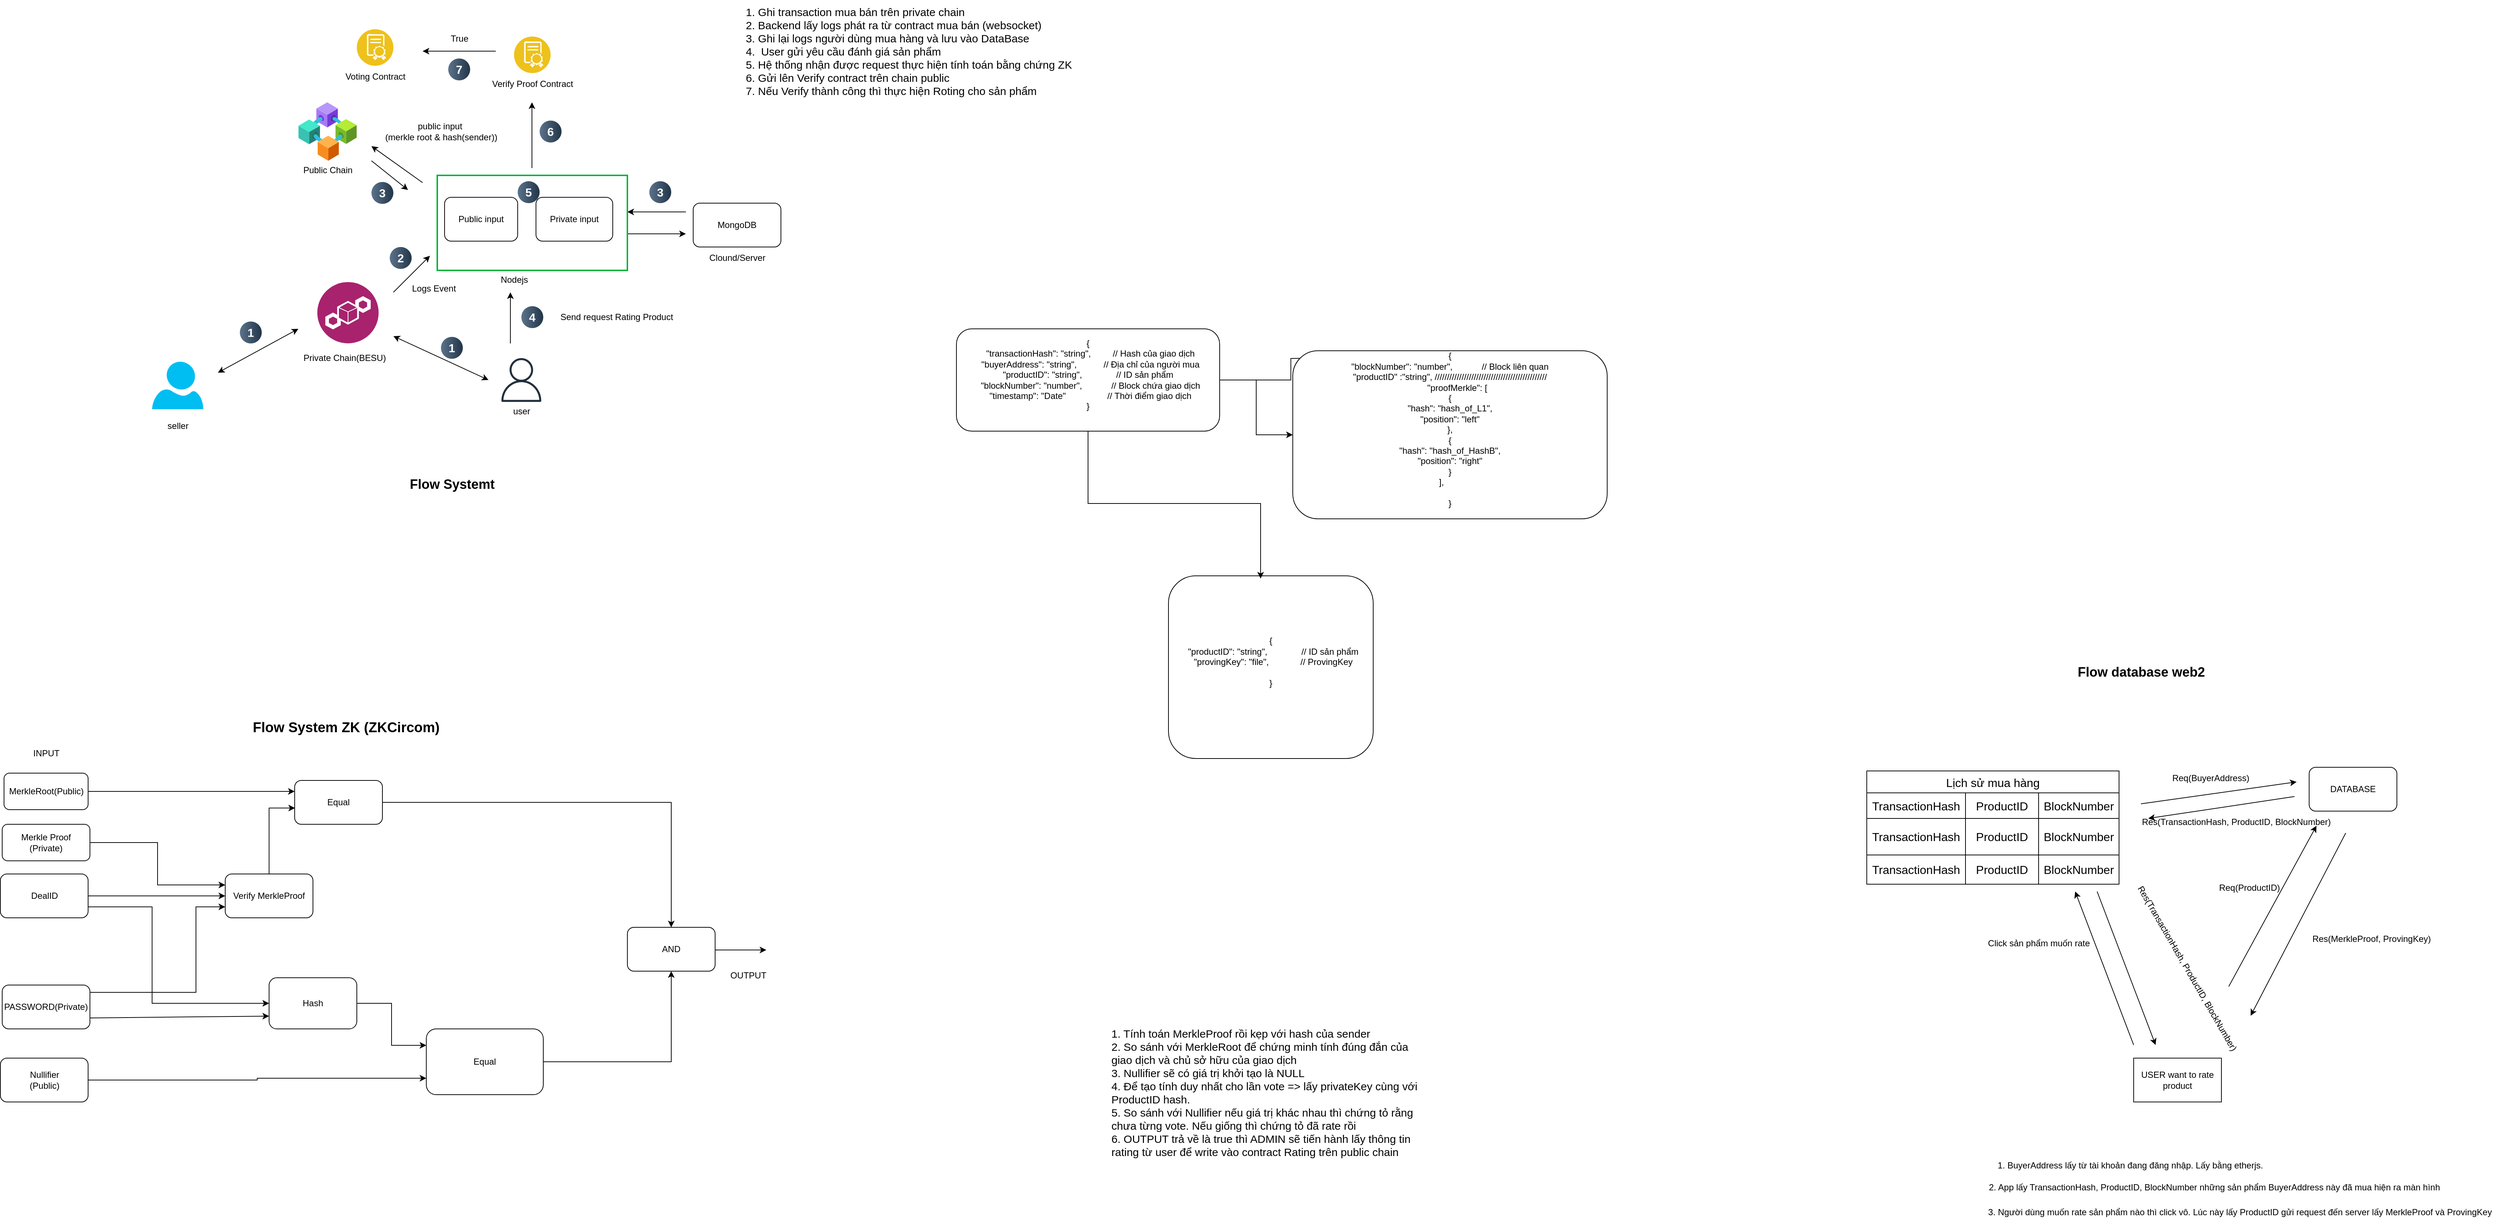 <mxfile version="24.7.17">
  <diagram id="Ht1M8jgEwFfnCIfOTk4-" name="Page-1">
    <mxGraphModel dx="1480" dy="1704" grid="1" gridSize="10" guides="1" tooltips="1" connect="1" arrows="1" fold="1" page="1" pageScale="1" pageWidth="1169" pageHeight="827" math="0" shadow="0">
      <root>
        <mxCell id="0" />
        <mxCell id="1" parent="0" />
        <mxCell id="gUAxlboTfl1ikJfKjO2c-2" value="Private Chain(BESU)" style="text;html=1;align=center;verticalAlign=middle;resizable=0;points=[];autosize=1;strokeColor=none;fillColor=none;" parent="1" vertex="1">
          <mxGeometry x="473.45" y="455" width="140" height="30" as="geometry" />
        </mxCell>
        <mxCell id="gUAxlboTfl1ikJfKjO2c-3" value="" style="image;aspect=fixed;html=1;points=[];align=center;fontSize=12;image=img/lib/azure2/blockchain/Consortium.svg;" parent="1" vertex="1">
          <mxGeometry x="480.0" y="120" width="80" height="80" as="geometry" />
        </mxCell>
        <mxCell id="gUAxlboTfl1ikJfKjO2c-4" value="Public Chain&lt;div&gt;&lt;br&gt;&lt;/div&gt;" style="text;html=1;align=center;verticalAlign=middle;resizable=0;points=[];autosize=1;strokeColor=none;fillColor=none;" parent="1" vertex="1">
          <mxGeometry x="475.0" y="200" width="90" height="40" as="geometry" />
        </mxCell>
        <mxCell id="gUAxlboTfl1ikJfKjO2c-5" value="" style="sketch=0;outlineConnect=0;fontColor=#232F3E;gradientColor=none;fillColor=#232F3D;strokeColor=none;dashed=0;verticalLabelPosition=bottom;verticalAlign=top;align=center;html=1;fontSize=12;fontStyle=0;aspect=fixed;pointerEvents=1;shape=mxgraph.aws4.user;" parent="1" vertex="1">
          <mxGeometry x="755" y="470" width="60" height="60" as="geometry" />
        </mxCell>
        <mxCell id="gUAxlboTfl1ikJfKjO2c-6" value="user&lt;div&gt;&lt;br&gt;&lt;/div&gt;" style="text;html=1;align=center;verticalAlign=middle;resizable=0;points=[];autosize=1;strokeColor=none;fillColor=none;" parent="1" vertex="1">
          <mxGeometry x="760" y="530" width="50" height="40" as="geometry" />
        </mxCell>
        <mxCell id="gUAxlboTfl1ikJfKjO2c-8" value="" style="verticalLabelPosition=bottom;html=1;verticalAlign=top;align=center;strokeColor=none;fillColor=#00BEF2;shape=mxgraph.azure.user;" parent="1" vertex="1">
          <mxGeometry x="280" y="475" width="70" height="65" as="geometry" />
        </mxCell>
        <mxCell id="gUAxlboTfl1ikJfKjO2c-9" value="seller&lt;div&gt;&lt;br&gt;&lt;/div&gt;" style="text;html=1;align=center;verticalAlign=middle;resizable=0;points=[];autosize=1;strokeColor=none;fillColor=none;" parent="1" vertex="1">
          <mxGeometry x="290" y="550" width="50" height="40" as="geometry" />
        </mxCell>
        <mxCell id="gUAxlboTfl1ikJfKjO2c-10" value="" style="endArrow=classic;startArrow=classic;html=1;rounded=0;" parent="1" edge="1">
          <mxGeometry width="50" height="50" relative="1" as="geometry">
            <mxPoint x="610" y="440" as="sourcePoint" />
            <mxPoint x="740" y="500" as="targetPoint" />
          </mxGeometry>
        </mxCell>
        <mxCell id="gUAxlboTfl1ikJfKjO2c-11" value="" style="endArrow=classic;startArrow=classic;html=1;rounded=0;" parent="1" edge="1">
          <mxGeometry width="50" height="50" relative="1" as="geometry">
            <mxPoint x="370" y="490" as="sourcePoint" />
            <mxPoint x="480" y="430" as="targetPoint" />
            <Array as="points" />
          </mxGeometry>
        </mxCell>
        <mxCell id="gUAxlboTfl1ikJfKjO2c-16" value="Voting Contract" style="text;html=1;align=center;verticalAlign=middle;resizable=0;points=[];autosize=1;strokeColor=none;fillColor=none;" parent="1" vertex="1">
          <mxGeometry x="530" y="70" width="110" height="30" as="geometry" />
        </mxCell>
        <mxCell id="gUAxlboTfl1ikJfKjO2c-17" value="" style="image;aspect=fixed;perimeter=ellipsePerimeter;html=1;align=center;shadow=0;dashed=0;fontColor=#4277BB;labelBackgroundColor=default;fontSize=12;spacingTop=3;image=img/lib/ibm/blockchain/smart_contract.svg;" parent="1" vertex="1">
          <mxGeometry x="560" y="20" width="50" height="50" as="geometry" />
        </mxCell>
        <mxCell id="gUAxlboTfl1ikJfKjO2c-18" value="Nodejs" style="text;html=1;align=center;verticalAlign=middle;resizable=0;points=[];autosize=1;strokeColor=none;fillColor=none;" parent="1" vertex="1">
          <mxGeometry x="745" y="348" width="60" height="30" as="geometry" />
        </mxCell>
        <mxCell id="gUAxlboTfl1ikJfKjO2c-19" value="" style="endArrow=classic;html=1;rounded=0;" parent="1" edge="1">
          <mxGeometry width="50" height="50" relative="1" as="geometry">
            <mxPoint x="770" y="450" as="sourcePoint" />
            <mxPoint x="770" y="380" as="targetPoint" />
          </mxGeometry>
        </mxCell>
        <mxCell id="gUAxlboTfl1ikJfKjO2c-20" value="" style="endArrow=classic;html=1;rounded=0;" parent="1" edge="1">
          <mxGeometry width="50" height="50" relative="1" as="geometry">
            <mxPoint x="799.5" y="210" as="sourcePoint" />
            <mxPoint x="799.5" y="120" as="targetPoint" />
          </mxGeometry>
        </mxCell>
        <mxCell id="gUAxlboTfl1ikJfKjO2c-21" value="" style="image;aspect=fixed;perimeter=ellipsePerimeter;html=1;align=center;shadow=0;dashed=0;fontColor=#4277BB;labelBackgroundColor=default;fontSize=12;spacingTop=3;image=img/lib/ibm/blockchain/smart_contract.svg;" parent="1" vertex="1">
          <mxGeometry x="775" y="30" width="50" height="50" as="geometry" />
        </mxCell>
        <mxCell id="gUAxlboTfl1ikJfKjO2c-22" value="Verify Proof Contract" style="text;html=1;align=center;verticalAlign=middle;resizable=0;points=[];autosize=1;strokeColor=none;fillColor=none;" parent="1" vertex="1">
          <mxGeometry x="735" y="80" width="130" height="30" as="geometry" />
        </mxCell>
        <mxCell id="gUAxlboTfl1ikJfKjO2c-23" value="" style="endArrow=classic;html=1;rounded=0;" parent="1" edge="1">
          <mxGeometry width="50" height="50" relative="1" as="geometry">
            <mxPoint x="750" y="50" as="sourcePoint" />
            <mxPoint x="650" y="50" as="targetPoint" />
          </mxGeometry>
        </mxCell>
        <mxCell id="gUAxlboTfl1ikJfKjO2c-24" value="True" style="text;html=1;align=center;verticalAlign=middle;resizable=0;points=[];autosize=1;strokeColor=none;fillColor=none;" parent="1" vertex="1">
          <mxGeometry x="675" y="18" width="50" height="30" as="geometry" />
        </mxCell>
        <mxCell id="gUAxlboTfl1ikJfKjO2c-26" value="" style="endArrow=classic;html=1;rounded=0;" parent="1" edge="1">
          <mxGeometry width="50" height="50" relative="1" as="geometry">
            <mxPoint x="650" y="230" as="sourcePoint" />
            <mxPoint x="580" y="180" as="targetPoint" />
          </mxGeometry>
        </mxCell>
        <mxCell id="gUAxlboTfl1ikJfKjO2c-27" value="public input&amp;nbsp;&lt;br&gt;(merkle root &amp;amp; hash(sender))" style="text;html=1;align=center;verticalAlign=middle;resizable=0;points=[];autosize=1;strokeColor=none;fillColor=none;" parent="1" vertex="1">
          <mxGeometry x="585" y="140" width="180" height="40" as="geometry" />
        </mxCell>
        <mxCell id="gUAxlboTfl1ikJfKjO2c-29" value="&lt;span style=&quot;text-wrap-mode: nowrap;&quot;&gt;MongoDB&lt;/span&gt;" style="rounded=1;whiteSpace=wrap;html=1;" parent="1" vertex="1">
          <mxGeometry x="1020" y="258" width="120" height="60" as="geometry" />
        </mxCell>
        <mxCell id="gUAxlboTfl1ikJfKjO2c-30" value="Clound/Server" style="text;html=1;align=center;verticalAlign=middle;resizable=0;points=[];autosize=1;strokeColor=none;fillColor=none;" parent="1" vertex="1">
          <mxGeometry x="1030" y="318" width="100" height="30" as="geometry" />
        </mxCell>
        <mxCell id="gUAxlboTfl1ikJfKjO2c-31" value="" style="endArrow=classic;html=1;rounded=0;" parent="1" edge="1">
          <mxGeometry width="50" height="50" relative="1" as="geometry">
            <mxPoint x="610" y="380" as="sourcePoint" />
            <mxPoint x="660" y="330" as="targetPoint" />
          </mxGeometry>
        </mxCell>
        <mxCell id="gUAxlboTfl1ikJfKjO2c-32" value="Logs Event" style="text;html=1;align=center;verticalAlign=middle;resizable=0;points=[];autosize=1;strokeColor=none;fillColor=none;" parent="1" vertex="1">
          <mxGeometry x="625" y="360" width="80" height="30" as="geometry" />
        </mxCell>
        <mxCell id="gUAxlboTfl1ikJfKjO2c-33" value="" style="endArrow=classic;html=1;rounded=0;" parent="1" edge="1">
          <mxGeometry width="50" height="50" relative="1" as="geometry">
            <mxPoint x="930" y="300" as="sourcePoint" />
            <mxPoint x="1010" y="300" as="targetPoint" />
          </mxGeometry>
        </mxCell>
        <mxCell id="gUAxlboTfl1ikJfKjO2c-34" value="" style="endArrow=classic;html=1;rounded=0;" parent="1" edge="1">
          <mxGeometry width="50" height="50" relative="1" as="geometry">
            <mxPoint x="1010" y="270" as="sourcePoint" />
            <mxPoint x="930" y="270" as="targetPoint" />
            <Array as="points">
              <mxPoint x="960" y="270" />
            </Array>
          </mxGeometry>
        </mxCell>
        <mxCell id="gUAxlboTfl1ikJfKjO2c-37" value="" style="rounded=0;whiteSpace=wrap;html=1;fillColor=none;strokeColor=#00B336;strokeWidth=2;" parent="1" vertex="1">
          <mxGeometry x="670" y="220" width="260" height="130" as="geometry" />
        </mxCell>
        <mxCell id="gUAxlboTfl1ikJfKjO2c-39" value="Private input" style="rounded=1;whiteSpace=wrap;html=1;" parent="1" vertex="1">
          <mxGeometry x="805" y="250" width="105" height="60" as="geometry" />
        </mxCell>
        <mxCell id="gUAxlboTfl1ikJfKjO2c-40" value="Public input" style="rounded=1;whiteSpace=wrap;html=1;" parent="1" vertex="1">
          <mxGeometry x="680" y="250" width="100" height="60" as="geometry" />
        </mxCell>
        <mxCell id="gUAxlboTfl1ikJfKjO2c-41" value="1" style="ellipse;whiteSpace=wrap;html=1;aspect=fixed;rotation=0;gradientColor=#223548;strokeColor=none;gradientDirection=east;fillColor=#5b738b;rounded=0;pointerEvents=0;fontFamily=Helvetica;fontSize=16;fontColor=#FFFFFF;spacingTop=4;spacingBottom=4;spacingLeft=4;spacingRight=4;points=[];fontStyle=1" parent="1" vertex="1">
          <mxGeometry x="675" y="441" width="30" height="30" as="geometry" />
        </mxCell>
        <mxCell id="gUAxlboTfl1ikJfKjO2c-42" value="1" style="ellipse;whiteSpace=wrap;html=1;aspect=fixed;rotation=0;gradientColor=#223548;strokeColor=none;gradientDirection=east;fillColor=#5b738b;rounded=0;pointerEvents=0;fontFamily=Helvetica;fontSize=16;fontColor=#FFFFFF;spacingTop=4;spacingBottom=4;spacingLeft=4;spacingRight=4;points=[];fontStyle=1" parent="1" vertex="1">
          <mxGeometry x="400" y="420" width="30" height="30" as="geometry" />
        </mxCell>
        <mxCell id="gUAxlboTfl1ikJfKjO2c-43" value="2" style="ellipse;whiteSpace=wrap;html=1;aspect=fixed;rotation=0;gradientColor=#223548;strokeColor=none;gradientDirection=east;fillColor=#5b738b;rounded=0;pointerEvents=0;fontFamily=Helvetica;fontSize=16;fontColor=#FFFFFF;spacingTop=4;spacingBottom=4;spacingLeft=4;spacingRight=4;points=[];fontStyle=1" parent="1" vertex="1">
          <mxGeometry x="605" y="318" width="30" height="30" as="geometry" />
        </mxCell>
        <mxCell id="gUAxlboTfl1ikJfKjO2c-44" value="3" style="ellipse;whiteSpace=wrap;html=1;aspect=fixed;rotation=0;gradientColor=#223548;strokeColor=none;gradientDirection=east;fillColor=#5b738b;rounded=0;pointerEvents=0;fontFamily=Helvetica;fontSize=16;fontColor=#FFFFFF;spacingTop=4;spacingBottom=4;spacingLeft=4;spacingRight=4;points=[];fontStyle=1" parent="1" vertex="1">
          <mxGeometry x="580" y="229" width="30" height="30" as="geometry" />
        </mxCell>
        <mxCell id="gUAxlboTfl1ikJfKjO2c-46" value="4" style="ellipse;whiteSpace=wrap;html=1;aspect=fixed;rotation=0;gradientColor=#223548;strokeColor=none;gradientDirection=east;fillColor=#5b738b;rounded=0;pointerEvents=0;fontFamily=Helvetica;fontSize=16;fontColor=#FFFFFF;spacingTop=4;spacingBottom=4;spacingLeft=4;spacingRight=4;points=[];fontStyle=1" parent="1" vertex="1">
          <mxGeometry x="785" y="399" width="30" height="30" as="geometry" />
        </mxCell>
        <mxCell id="gUAxlboTfl1ikJfKjO2c-47" value="5" style="ellipse;whiteSpace=wrap;html=1;aspect=fixed;rotation=0;gradientColor=#223548;strokeColor=none;gradientDirection=east;fillColor=#5b738b;rounded=0;pointerEvents=0;fontFamily=Helvetica;fontSize=16;fontColor=#FFFFFF;spacingTop=4;spacingBottom=4;spacingLeft=4;spacingRight=4;points=[];fontStyle=1" parent="1" vertex="1">
          <mxGeometry x="780" y="228" width="30" height="30" as="geometry" />
        </mxCell>
        <mxCell id="gUAxlboTfl1ikJfKjO2c-48" value="6" style="ellipse;whiteSpace=wrap;html=1;aspect=fixed;rotation=0;gradientColor=#223548;strokeColor=none;gradientDirection=east;fillColor=#5b738b;rounded=0;pointerEvents=0;fontFamily=Helvetica;fontSize=16;fontColor=#FFFFFF;spacingTop=4;spacingBottom=4;spacingLeft=4;spacingRight=4;points=[];fontStyle=1" parent="1" vertex="1">
          <mxGeometry x="810" y="145" width="30" height="30" as="geometry" />
        </mxCell>
        <mxCell id="gUAxlboTfl1ikJfKjO2c-51" value="7" style="ellipse;whiteSpace=wrap;html=1;aspect=fixed;rotation=0;gradientColor=#223548;strokeColor=none;gradientDirection=east;fillColor=#5b738b;rounded=0;pointerEvents=0;fontFamily=Helvetica;fontSize=16;fontColor=#FFFFFF;spacingTop=4;spacingBottom=4;spacingLeft=4;spacingRight=4;points=[];fontStyle=1" parent="1" vertex="1">
          <mxGeometry x="685" y="60" width="30" height="30" as="geometry" />
        </mxCell>
        <mxCell id="gUAxlboTfl1ikJfKjO2c-52" value="Send request Rating Product" style="text;html=1;align=center;verticalAlign=middle;resizable=0;points=[];autosize=1;strokeColor=none;fillColor=none;" parent="1" vertex="1">
          <mxGeometry x="825" y="399" width="180" height="30" as="geometry" />
        </mxCell>
        <mxCell id="gUAxlboTfl1ikJfKjO2c-53" value="&lt;font style=&quot;font-size: 15px;&quot;&gt;1. Ghi transaction mua bán trên private chain&lt;/font&gt;&lt;div&gt;&lt;font style=&quot;font-size: 15px;&quot;&gt;2. Backend lấy logs phát ra từ contract mua bán (websocket)&lt;/font&gt;&lt;/div&gt;&lt;div&gt;&lt;font style=&quot;font-size: 15px;&quot;&gt;3. Ghi lại logs người dùng mua hàng và lưu vào DataBase&lt;/font&gt;&lt;/div&gt;&lt;div&gt;&lt;span style=&quot;font-size: 15px; background-color: initial;&quot;&gt;4.&amp;nbsp; User gửi yêu cầu đánh giá sản phẩm&lt;/span&gt;&lt;/div&gt;&lt;div&gt;&lt;span style=&quot;font-size: 15px; background-color: initial;&quot;&gt;5. Hệ thống nhận được request thực hiện tính toán bằng chứng ZK&lt;/span&gt;&lt;br&gt;&lt;/div&gt;&lt;div&gt;&lt;font style=&quot;font-size: 15px;&quot;&gt;6. Gửi lên Verify contract trên chain public&lt;/font&gt;&lt;/div&gt;&lt;div&gt;&lt;font style=&quot;font-size: 15px;&quot;&gt;7. Nếu Verify thành công thì thực hiện Roting cho sản phẩm&lt;/font&gt;&lt;/div&gt;" style="text;html=1;align=left;verticalAlign=middle;resizable=0;points=[];autosize=1;strokeColor=none;fillColor=none;" parent="1" vertex="1">
          <mxGeometry x="1090" y="-20" width="470" height="140" as="geometry" />
        </mxCell>
        <mxCell id="xvKO3ZO_awiTZu3RV5vc-3" value="" style="image;aspect=fixed;perimeter=ellipsePerimeter;html=1;align=center;shadow=0;dashed=0;fontColor=#4277BB;labelBackgroundColor=default;fontSize=12;spacingTop=3;image=img/lib/ibm/blockchain/blockchain.svg;" parent="1" vertex="1">
          <mxGeometry x="505.95" y="366" width="84" height="84" as="geometry" />
        </mxCell>
        <mxCell id="hEmQehjzcuKqoeFt75kn-4" value="&lt;font style=&quot;font-size: 19px;&quot;&gt;&lt;b&gt;Flow System ZK (ZKCircom)&lt;/b&gt;&lt;/font&gt;" style="text;html=1;align=center;verticalAlign=middle;resizable=0;points=[];autosize=1;strokeColor=none;fillColor=none;" parent="1" vertex="1">
          <mxGeometry x="405" y="956" width="280" height="40" as="geometry" />
        </mxCell>
        <mxCell id="hEmQehjzcuKqoeFt75kn-27" style="edgeStyle=orthogonalEdgeStyle;rounded=0;orthogonalLoop=1;jettySize=auto;html=1;exitX=1;exitY=0.5;exitDx=0;exitDy=0;entryX=0;entryY=0.25;entryDx=0;entryDy=0;" parent="1" source="hEmQehjzcuKqoeFt75kn-17" target="hEmQehjzcuKqoeFt75kn-26" edge="1">
          <mxGeometry relative="1" as="geometry" />
        </mxCell>
        <mxCell id="hEmQehjzcuKqoeFt75kn-17" value="MerkleRoot(Public)" style="rounded=1;whiteSpace=wrap;html=1;" parent="1" vertex="1">
          <mxGeometry x="77.5" y="1038" width="115" height="50" as="geometry" />
        </mxCell>
        <mxCell id="hEmQehjzcuKqoeFt75kn-18" value="INPUT" style="text;html=1;align=center;verticalAlign=middle;resizable=0;points=[];autosize=1;strokeColor=none;fillColor=none;" parent="1" vertex="1">
          <mxGeometry x="105" y="996" width="60" height="30" as="geometry" />
        </mxCell>
        <mxCell id="hEmQehjzcuKqoeFt75kn-46" style="edgeStyle=orthogonalEdgeStyle;rounded=0;orthogonalLoop=1;jettySize=auto;html=1;exitX=1;exitY=0.5;exitDx=0;exitDy=0;entryX=0;entryY=0.25;entryDx=0;entryDy=0;" parent="1" source="hEmQehjzcuKqoeFt75kn-19" target="hEmQehjzcuKqoeFt75kn-22" edge="1">
          <mxGeometry relative="1" as="geometry">
            <mxPoint x="380" y="1160" as="targetPoint" />
          </mxGeometry>
        </mxCell>
        <mxCell id="hEmQehjzcuKqoeFt75kn-19" value="Merkle Proof&lt;div&gt;(Private)&lt;/div&gt;" style="rounded=1;whiteSpace=wrap;html=1;" parent="1" vertex="1">
          <mxGeometry x="75" y="1108" width="120" height="50" as="geometry" />
        </mxCell>
        <mxCell id="sezrSmu4SnytrrbVDdDT-4" style="edgeStyle=orthogonalEdgeStyle;rounded=0;orthogonalLoop=1;jettySize=auto;html=1;exitX=1;exitY=0.25;exitDx=0;exitDy=0;entryX=0;entryY=0.75;entryDx=0;entryDy=0;" edge="1" parent="1" source="hEmQehjzcuKqoeFt75kn-20" target="hEmQehjzcuKqoeFt75kn-22">
          <mxGeometry relative="1" as="geometry">
            <Array as="points">
              <mxPoint x="340" y="1338" />
              <mxPoint x="340" y="1221" />
            </Array>
          </mxGeometry>
        </mxCell>
        <mxCell id="hEmQehjzcuKqoeFt75kn-20" value="PASSWORD(Private)" style="rounded=1;whiteSpace=wrap;html=1;" parent="1" vertex="1">
          <mxGeometry x="75" y="1328" width="120" height="60" as="geometry" />
        </mxCell>
        <mxCell id="hEmQehjzcuKqoeFt75kn-22" value="Verify MerkleProof" style="rounded=1;whiteSpace=wrap;html=1;" parent="1" vertex="1">
          <mxGeometry x="380" y="1176" width="120" height="60" as="geometry" />
        </mxCell>
        <mxCell id="hEmQehjzcuKqoeFt75kn-33" style="edgeStyle=orthogonalEdgeStyle;rounded=0;orthogonalLoop=1;jettySize=auto;html=1;exitX=1;exitY=0.5;exitDx=0;exitDy=0;" parent="1" source="hEmQehjzcuKqoeFt75kn-26" target="hEmQehjzcuKqoeFt75kn-32" edge="1">
          <mxGeometry relative="1" as="geometry" />
        </mxCell>
        <mxCell id="hEmQehjzcuKqoeFt75kn-26" value="Equal" style="rounded=1;whiteSpace=wrap;html=1;" parent="1" vertex="1">
          <mxGeometry x="475" y="1048" width="120" height="60" as="geometry" />
        </mxCell>
        <mxCell id="hEmQehjzcuKqoeFt75kn-28" style="edgeStyle=orthogonalEdgeStyle;rounded=0;orthogonalLoop=1;jettySize=auto;html=1;exitX=0.5;exitY=0;exitDx=0;exitDy=0;entryX=0.004;entryY=0.63;entryDx=0;entryDy=0;entryPerimeter=0;" parent="1" source="hEmQehjzcuKqoeFt75kn-22" target="hEmQehjzcuKqoeFt75kn-26" edge="1">
          <mxGeometry relative="1" as="geometry" />
        </mxCell>
        <mxCell id="hEmQehjzcuKqoeFt75kn-32" value="AND" style="rounded=1;whiteSpace=wrap;html=1;" parent="1" vertex="1">
          <mxGeometry x="930" y="1249" width="120" height="60" as="geometry" />
        </mxCell>
        <mxCell id="hEmQehjzcuKqoeFt75kn-43" style="edgeStyle=orthogonalEdgeStyle;rounded=0;orthogonalLoop=1;jettySize=auto;html=1;exitX=1;exitY=0.5;exitDx=0;exitDy=0;entryX=0;entryY=0.25;entryDx=0;entryDy=0;" parent="1" source="hEmQehjzcuKqoeFt75kn-38" target="hEmQehjzcuKqoeFt75kn-41" edge="1">
          <mxGeometry relative="1" as="geometry" />
        </mxCell>
        <mxCell id="hEmQehjzcuKqoeFt75kn-38" value="Hash" style="rounded=1;whiteSpace=wrap;html=1;" parent="1" vertex="1">
          <mxGeometry x="440" y="1318" width="120" height="70" as="geometry" />
        </mxCell>
        <mxCell id="hEmQehjzcuKqoeFt75kn-42" style="edgeStyle=orthogonalEdgeStyle;rounded=0;orthogonalLoop=1;jettySize=auto;html=1;exitX=1;exitY=0.5;exitDx=0;exitDy=0;entryX=0;entryY=0.75;entryDx=0;entryDy=0;" parent="1" source="hEmQehjzcuKqoeFt75kn-40" target="hEmQehjzcuKqoeFt75kn-41" edge="1">
          <mxGeometry relative="1" as="geometry" />
        </mxCell>
        <mxCell id="hEmQehjzcuKqoeFt75kn-40" value="Nullifier&lt;div&gt;(Public)&lt;/div&gt;" style="rounded=1;whiteSpace=wrap;html=1;" parent="1" vertex="1">
          <mxGeometry x="72.5" y="1428" width="120" height="60" as="geometry" />
        </mxCell>
        <mxCell id="hEmQehjzcuKqoeFt75kn-47" style="edgeStyle=orthogonalEdgeStyle;rounded=0;orthogonalLoop=1;jettySize=auto;html=1;exitX=1;exitY=0.5;exitDx=0;exitDy=0;" parent="1" source="hEmQehjzcuKqoeFt75kn-41" target="hEmQehjzcuKqoeFt75kn-32" edge="1">
          <mxGeometry relative="1" as="geometry" />
        </mxCell>
        <mxCell id="hEmQehjzcuKqoeFt75kn-41" value="Equal" style="rounded=1;whiteSpace=wrap;html=1;" parent="1" vertex="1">
          <mxGeometry x="655" y="1388" width="160" height="90" as="geometry" />
        </mxCell>
        <mxCell id="hEmQehjzcuKqoeFt75kn-48" value="OUTPUT" style="text;html=1;align=center;verticalAlign=middle;resizable=0;points=[];autosize=1;strokeColor=none;fillColor=none;" parent="1" vertex="1">
          <mxGeometry x="1060" y="1300" width="70" height="30" as="geometry" />
        </mxCell>
        <mxCell id="hEmQehjzcuKqoeFt75kn-49" value="" style="edgeStyle=none;orthogonalLoop=1;jettySize=auto;html=1;rounded=0;" parent="1" edge="1">
          <mxGeometry width="100" relative="1" as="geometry">
            <mxPoint x="1050" y="1280" as="sourcePoint" />
            <mxPoint x="1120" y="1280" as="targetPoint" />
            <Array as="points" />
          </mxGeometry>
        </mxCell>
        <mxCell id="hEmQehjzcuKqoeFt75kn-50" value="&lt;font style=&quot;font-size: 15px;&quot;&gt;1. Tính toán MerkleProof rồi kẹp với hash của sender&lt;/font&gt;&lt;div style=&quot;font-size: 15px;&quot;&gt;&lt;font style=&quot;font-size: 15px;&quot;&gt;2. So sánh với MerkleRoot để chứng minh tính đúng đắn của&amp;nbsp;&lt;br&gt;giao dịch và chủ sở hữu của giao dịch&lt;/font&gt;&lt;/div&gt;&lt;div style=&quot;font-size: 15px;&quot;&gt;&lt;font style=&quot;font-size: 15px;&quot;&gt;3. Nullifier sẽ có giá trị khởi tạo là NULL&lt;/font&gt;&lt;/div&gt;&lt;div style=&quot;font-size: 15px;&quot;&gt;&lt;font style=&quot;font-size: 15px;&quot;&gt;4. Để tạo tính duy nhất cho lần vote =&amp;gt; lấy privateKey cùng với&lt;/font&gt;&lt;/div&gt;&lt;div style=&quot;font-size: 15px;&quot;&gt;&lt;font style=&quot;font-size: 15px;&quot;&gt;ProductID hash.&lt;/font&gt;&lt;/div&gt;&lt;div style=&quot;font-size: 15px;&quot;&gt;&lt;font style=&quot;font-size: 15px;&quot;&gt;5. So sánh với Nullifier nếu giá trị khác nhau thì chứng tỏ rằng&lt;/font&gt;&lt;/div&gt;&lt;div style=&quot;font-size: 15px;&quot;&gt;&lt;font style=&quot;font-size: 15px;&quot;&gt;chưa từng vote. Nếu giống thì chứng tỏ đã rate rồi&lt;/font&gt;&lt;/div&gt;&lt;div style=&quot;font-size: 15px;&quot;&gt;&lt;font style=&quot;font-size: 15px;&quot;&gt;6. OUTPUT trả về là true thì ADMIN sẽ tiến hành lấy thông tin&lt;/font&gt;&lt;/div&gt;&lt;div style=&quot;font-size: 15px;&quot;&gt;&lt;font style=&quot;font-size: 15px;&quot;&gt;rating từ user để write vào contract Rating trên public chain&lt;/font&gt;&lt;/div&gt;" style="text;html=1;align=left;verticalAlign=middle;resizable=0;points=[];autosize=1;strokeColor=none;fillColor=none;" parent="1" vertex="1">
          <mxGeometry x="1590" y="1380" width="440" height="190" as="geometry" />
        </mxCell>
        <mxCell id="EX1iJY8dr9PFhmKhgH_F-6" style="edgeStyle=orthogonalEdgeStyle;rounded=0;orthogonalLoop=1;jettySize=auto;html=1;exitX=1;exitY=0.5;exitDx=0;exitDy=0;entryX=0;entryY=0.5;entryDx=0;entryDy=0;" parent="1" source="EX1iJY8dr9PFhmKhgH_F-2" target="EX1iJY8dr9PFhmKhgH_F-3" edge="1">
          <mxGeometry relative="1" as="geometry" />
        </mxCell>
        <mxCell id="MksUnjyKGBytKfP-0ggX-3" style="edgeStyle=orthogonalEdgeStyle;rounded=0;orthogonalLoop=1;jettySize=auto;html=1;" parent="1" source="EX1iJY8dr9PFhmKhgH_F-2" edge="1">
          <mxGeometry relative="1" as="geometry">
            <mxPoint x="1934.706" y="470" as="targetPoint" />
          </mxGeometry>
        </mxCell>
        <mxCell id="EX1iJY8dr9PFhmKhgH_F-2" value="&lt;div&gt;{&lt;/div&gt;&lt;div&gt;&amp;nbsp; &quot;transactionHash&quot;: &quot;string&quot;,&amp;nbsp; &amp;nbsp; &amp;nbsp; &amp;nbsp; &amp;nbsp;// Hash của giao dịch&lt;/div&gt;&lt;div&gt;&amp;nbsp; &quot;buyerAddress&quot;: &quot;string&quot;,&amp;nbsp; &amp;nbsp; &amp;nbsp; &amp;nbsp; &amp;nbsp; &amp;nbsp;// Địa chỉ của người mua&lt;/div&gt;&lt;div&gt;&quot;productID&quot;: &quot;string&quot;,&amp;nbsp; &amp;nbsp; &amp;nbsp; &amp;nbsp; &amp;nbsp; &amp;nbsp; &amp;nbsp; // ID sản phẩm&lt;/div&gt;&lt;div&gt;&amp;nbsp; &quot;blockNumber&quot;: &quot;number&quot;,&amp;nbsp; &amp;nbsp; &amp;nbsp; &amp;nbsp; &amp;nbsp; &amp;nbsp; // Block chứa giao dịch&lt;/div&gt;&lt;div&gt;&amp;nbsp; &quot;timestamp&quot;: &quot;Date&quot;&amp;nbsp; &amp;nbsp; &amp;nbsp; &amp;nbsp; &amp;nbsp; &amp;nbsp; &amp;nbsp; &amp;nbsp; &amp;nbsp;// Thời điểm giao dịch&lt;/div&gt;&lt;div&gt;}&lt;/div&gt;&lt;div&gt;&lt;br&gt;&lt;/div&gt;" style="rounded=1;whiteSpace=wrap;html=1;" parent="1" vertex="1">
          <mxGeometry x="1380" y="430" width="360" height="140" as="geometry" />
        </mxCell>
        <mxCell id="EX1iJY8dr9PFhmKhgH_F-3" value="&lt;div&gt;{&lt;/div&gt;&lt;div&gt;&lt;span style=&quot;background-color: initial;&quot;&gt;&quot;blockNumber&quot;: &quot;number&quot;,&amp;nbsp; &amp;nbsp; &amp;nbsp; &amp;nbsp; &amp;nbsp; &amp;nbsp; // Block liên quan&lt;/span&gt;&lt;/div&gt;&lt;div&gt;&lt;span style=&quot;background-color: initial;&quot;&gt;&quot;productID&quot; :&quot;string&quot;, //////////////////////////////////////////////&lt;/span&gt;&lt;/div&gt;&lt;div&gt;&amp;nbsp; &amp;nbsp; &amp;nbsp; &quot;proofMerkle&quot;:&amp;nbsp;&lt;span class=&quot;hljs-punctuation&quot;&gt;[&lt;/span&gt;&lt;br&gt;    &lt;span class=&quot;hljs-punctuation&quot;&gt;{&lt;/span&gt;&lt;br&gt;      &lt;span class=&quot;hljs-attr&quot;&gt;&quot;hash&quot;&lt;/span&gt;&lt;span class=&quot;hljs-punctuation&quot;&gt;:&lt;/span&gt; &lt;span class=&quot;hljs-string&quot;&gt;&quot;hash_of_L1&quot;&lt;/span&gt;&lt;span class=&quot;hljs-punctuation&quot;&gt;,&lt;/span&gt;&lt;br&gt;      &lt;span class=&quot;hljs-attr&quot;&gt;&quot;position&quot;&lt;/span&gt;&lt;span class=&quot;hljs-punctuation&quot;&gt;:&lt;/span&gt; &lt;span class=&quot;hljs-string&quot;&gt;&quot;left&quot;&lt;/span&gt;&lt;br&gt;    &lt;span class=&quot;hljs-punctuation&quot;&gt;}&lt;/span&gt;&lt;span class=&quot;hljs-punctuation&quot;&gt;,&lt;/span&gt;&lt;br&gt;    &lt;span class=&quot;hljs-punctuation&quot;&gt;{&lt;/span&gt;&lt;br&gt;      &lt;span class=&quot;hljs-attr&quot;&gt;&quot;hash&quot;&lt;/span&gt;&lt;span class=&quot;hljs-punctuation&quot;&gt;:&lt;/span&gt; &lt;span class=&quot;hljs-string&quot;&gt;&quot;hash_of_HashB&quot;&lt;/span&gt;&lt;span class=&quot;hljs-punctuation&quot;&gt;,&lt;/span&gt;&lt;br&gt;      &lt;span class=&quot;hljs-attr&quot;&gt;&quot;position&quot;&lt;/span&gt;&lt;span class=&quot;hljs-punctuation&quot;&gt;:&lt;/span&gt; &lt;span class=&quot;hljs-string&quot;&gt;&quot;right&quot;&lt;/span&gt;&lt;br&gt;    &lt;span class=&quot;hljs-punctuation&quot;&gt;}&lt;/span&gt;&lt;br&gt;  &lt;span class=&quot;hljs-punctuation&quot;&gt;]&lt;/span&gt;&lt;span class=&quot;hljs-punctuation&quot;&gt;,&lt;/span&gt;&amp;nbsp; &amp;nbsp; &amp;nbsp; &amp;nbsp;&lt;/div&gt;&lt;div&gt;&amp;nbsp;&amp;nbsp;&lt;/div&gt;&lt;div&gt;}&lt;/div&gt;&lt;div&gt;&lt;br&gt;&lt;/div&gt;" style="rounded=1;whiteSpace=wrap;html=1;" parent="1" vertex="1">
          <mxGeometry x="1840" y="460" width="430" height="230" as="geometry" />
        </mxCell>
        <mxCell id="EX1iJY8dr9PFhmKhgH_F-4" value="&lt;div&gt;{&lt;/div&gt;&lt;div&gt;&amp;nbsp; &quot;productID&quot;: &quot;string&quot;,&amp;nbsp; &amp;nbsp; &amp;nbsp; &amp;nbsp; &amp;nbsp; &amp;nbsp; &amp;nbsp; // ID sản phẩm&lt;/div&gt;&lt;div&gt;&amp;nbsp; &quot;provingKey&quot;: &quot;file&quot;,&amp;nbsp; &amp;nbsp; &amp;nbsp; &amp;nbsp; &amp;nbsp; &amp;nbsp; &amp;nbsp;// ProvingKey&lt;/div&gt;&lt;div&gt;&amp;nbsp;&amp;nbsp;&lt;/div&gt;&lt;div&gt;}&lt;/div&gt;&lt;div&gt;&lt;br&gt;&lt;/div&gt;" style="rounded=1;whiteSpace=wrap;html=1;" parent="1" vertex="1">
          <mxGeometry x="1670" y="768" width="280" height="250" as="geometry" />
        </mxCell>
        <mxCell id="EX1iJY8dr9PFhmKhgH_F-7" style="edgeStyle=orthogonalEdgeStyle;rounded=0;orthogonalLoop=1;jettySize=auto;html=1;exitX=0.5;exitY=1;exitDx=0;exitDy=0;entryX=0.45;entryY=0.015;entryDx=0;entryDy=0;entryPerimeter=0;" parent="1" source="EX1iJY8dr9PFhmKhgH_F-2" target="EX1iJY8dr9PFhmKhgH_F-4" edge="1">
          <mxGeometry relative="1" as="geometry" />
        </mxCell>
        <mxCell id="JHPS7UX2ElNZRzLZO8lx-7" value="Lịch sử mua hàng" style="shape=table;startSize=30;container=1;collapsible=0;childLayout=tableLayout;strokeColor=default;fontSize=16;" parent="1" vertex="1">
          <mxGeometry x="2625" y="1035" width="345" height="155" as="geometry" />
        </mxCell>
        <mxCell id="JHPS7UX2ElNZRzLZO8lx-8" value="" style="shape=tableRow;horizontal=0;startSize=0;swimlaneHead=0;swimlaneBody=0;strokeColor=inherit;top=0;left=0;bottom=0;right=0;collapsible=0;dropTarget=0;fillColor=none;points=[[0,0.5],[1,0.5]];portConstraint=eastwest;fontSize=16;" parent="JHPS7UX2ElNZRzLZO8lx-7" vertex="1">
          <mxGeometry y="30" width="345" height="35" as="geometry" />
        </mxCell>
        <mxCell id="JHPS7UX2ElNZRzLZO8lx-9" value="TransactionHash" style="shape=partialRectangle;html=1;whiteSpace=wrap;connectable=0;strokeColor=inherit;overflow=hidden;fillColor=none;top=0;left=0;bottom=0;right=0;pointerEvents=1;fontSize=16;" parent="JHPS7UX2ElNZRzLZO8lx-8" vertex="1">
          <mxGeometry width="135" height="35" as="geometry">
            <mxRectangle width="135" height="35" as="alternateBounds" />
          </mxGeometry>
        </mxCell>
        <mxCell id="JHPS7UX2ElNZRzLZO8lx-10" value="ProductID" style="shape=partialRectangle;html=1;whiteSpace=wrap;connectable=0;strokeColor=inherit;overflow=hidden;fillColor=none;top=0;left=0;bottom=0;right=0;pointerEvents=1;fontSize=16;" parent="JHPS7UX2ElNZRzLZO8lx-8" vertex="1">
          <mxGeometry x="135" width="100" height="35" as="geometry">
            <mxRectangle width="100" height="35" as="alternateBounds" />
          </mxGeometry>
        </mxCell>
        <mxCell id="JHPS7UX2ElNZRzLZO8lx-11" value="BlockNumber" style="shape=partialRectangle;html=1;whiteSpace=wrap;connectable=0;strokeColor=inherit;overflow=hidden;fillColor=none;top=0;left=0;bottom=0;right=0;pointerEvents=1;fontSize=16;" parent="JHPS7UX2ElNZRzLZO8lx-8" vertex="1">
          <mxGeometry x="235" width="110" height="35" as="geometry">
            <mxRectangle width="110" height="35" as="alternateBounds" />
          </mxGeometry>
        </mxCell>
        <mxCell id="JHPS7UX2ElNZRzLZO8lx-12" value="" style="shape=tableRow;horizontal=0;startSize=0;swimlaneHead=0;swimlaneBody=0;strokeColor=inherit;top=0;left=0;bottom=0;right=0;collapsible=0;dropTarget=0;fillColor=none;points=[[0,0.5],[1,0.5]];portConstraint=eastwest;fontSize=16;" parent="JHPS7UX2ElNZRzLZO8lx-7" vertex="1">
          <mxGeometry y="65" width="345" height="50" as="geometry" />
        </mxCell>
        <mxCell id="JHPS7UX2ElNZRzLZO8lx-13" value="TransactionHash" style="shape=partialRectangle;html=1;whiteSpace=wrap;connectable=0;strokeColor=inherit;overflow=hidden;fillColor=none;top=0;left=0;bottom=0;right=0;pointerEvents=1;fontSize=16;" parent="JHPS7UX2ElNZRzLZO8lx-12" vertex="1">
          <mxGeometry width="135" height="50" as="geometry">
            <mxRectangle width="135" height="50" as="alternateBounds" />
          </mxGeometry>
        </mxCell>
        <mxCell id="JHPS7UX2ElNZRzLZO8lx-14" value="ProductID" style="shape=partialRectangle;html=1;whiteSpace=wrap;connectable=0;strokeColor=inherit;overflow=hidden;fillColor=none;top=0;left=0;bottom=0;right=0;pointerEvents=1;fontSize=16;" parent="JHPS7UX2ElNZRzLZO8lx-12" vertex="1">
          <mxGeometry x="135" width="100" height="50" as="geometry">
            <mxRectangle width="100" height="50" as="alternateBounds" />
          </mxGeometry>
        </mxCell>
        <mxCell id="JHPS7UX2ElNZRzLZO8lx-15" value="BlockNumber" style="shape=partialRectangle;html=1;whiteSpace=wrap;connectable=0;strokeColor=inherit;overflow=hidden;fillColor=none;top=0;left=0;bottom=0;right=0;pointerEvents=1;fontSize=16;" parent="JHPS7UX2ElNZRzLZO8lx-12" vertex="1">
          <mxGeometry x="235" width="110" height="50" as="geometry">
            <mxRectangle width="110" height="50" as="alternateBounds" />
          </mxGeometry>
        </mxCell>
        <mxCell id="JHPS7UX2ElNZRzLZO8lx-16" value="" style="shape=tableRow;horizontal=0;startSize=0;swimlaneHead=0;swimlaneBody=0;strokeColor=inherit;top=0;left=0;bottom=0;right=0;collapsible=0;dropTarget=0;fillColor=none;points=[[0,0.5],[1,0.5]];portConstraint=eastwest;fontSize=16;" parent="JHPS7UX2ElNZRzLZO8lx-7" vertex="1">
          <mxGeometry y="115" width="345" height="40" as="geometry" />
        </mxCell>
        <mxCell id="JHPS7UX2ElNZRzLZO8lx-17" value="TransactionHash" style="shape=partialRectangle;html=1;whiteSpace=wrap;connectable=0;strokeColor=inherit;overflow=hidden;fillColor=none;top=0;left=0;bottom=0;right=0;pointerEvents=1;fontSize=16;" parent="JHPS7UX2ElNZRzLZO8lx-16" vertex="1">
          <mxGeometry width="135" height="40" as="geometry">
            <mxRectangle width="135" height="40" as="alternateBounds" />
          </mxGeometry>
        </mxCell>
        <mxCell id="JHPS7UX2ElNZRzLZO8lx-18" value="ProductID" style="shape=partialRectangle;html=1;whiteSpace=wrap;connectable=0;strokeColor=inherit;overflow=hidden;fillColor=none;top=0;left=0;bottom=0;right=0;pointerEvents=1;fontSize=16;" parent="JHPS7UX2ElNZRzLZO8lx-16" vertex="1">
          <mxGeometry x="135" width="100" height="40" as="geometry">
            <mxRectangle width="100" height="40" as="alternateBounds" />
          </mxGeometry>
        </mxCell>
        <mxCell id="JHPS7UX2ElNZRzLZO8lx-19" value="BlockNumber" style="shape=partialRectangle;html=1;whiteSpace=wrap;connectable=0;strokeColor=inherit;overflow=hidden;fillColor=none;top=0;left=0;bottom=0;right=0;pointerEvents=1;fontSize=16;" parent="JHPS7UX2ElNZRzLZO8lx-16" vertex="1">
          <mxGeometry x="235" width="110" height="40" as="geometry">
            <mxRectangle width="110" height="40" as="alternateBounds" />
          </mxGeometry>
        </mxCell>
        <mxCell id="JHPS7UX2ElNZRzLZO8lx-20" value="DATABASE" style="rounded=1;whiteSpace=wrap;html=1;" parent="1" vertex="1">
          <mxGeometry x="3230" y="1030" width="120" height="60" as="geometry" />
        </mxCell>
        <mxCell id="JHPS7UX2ElNZRzLZO8lx-21" value="" style="endArrow=classic;html=1;rounded=0;" parent="1" edge="1">
          <mxGeometry width="50" height="50" relative="1" as="geometry">
            <mxPoint x="3000" y="1080" as="sourcePoint" />
            <mxPoint x="3212.823" y="1050" as="targetPoint" />
          </mxGeometry>
        </mxCell>
        <mxCell id="JHPS7UX2ElNZRzLZO8lx-22" value="" style="endArrow=classic;html=1;rounded=0;" parent="1" edge="1">
          <mxGeometry width="50" height="50" relative="1" as="geometry">
            <mxPoint x="3210" y="1070" as="sourcePoint" />
            <mxPoint x="3010" y="1100" as="targetPoint" />
          </mxGeometry>
        </mxCell>
        <mxCell id="JHPS7UX2ElNZRzLZO8lx-23" value="Req(BuyerAddress)" style="text;html=1;align=center;verticalAlign=middle;resizable=0;points=[];autosize=1;strokeColor=none;fillColor=none;" parent="1" vertex="1">
          <mxGeometry x="3030" y="1030" width="130" height="30" as="geometry" />
        </mxCell>
        <mxCell id="JHPS7UX2ElNZRzLZO8lx-24" value="Res(TransactionHash, ProductID, BlockNumber)" style="text;html=1;align=center;verticalAlign=middle;resizable=0;points=[];autosize=1;strokeColor=none;fillColor=none;" parent="1" vertex="1">
          <mxGeometry x="2990" y="1090" width="280" height="30" as="geometry" />
        </mxCell>
        <mxCell id="JHPS7UX2ElNZRzLZO8lx-25" value="1. BuyerAddress lấy từ tài khoản đang đăng nhập. Lấy bằng etherjs." style="text;html=1;align=center;verticalAlign=middle;resizable=0;points=[];autosize=1;strokeColor=none;fillColor=none;" parent="1" vertex="1">
          <mxGeometry x="2790" y="1560" width="390" height="30" as="geometry" />
        </mxCell>
        <mxCell id="JHPS7UX2ElNZRzLZO8lx-26" value="2. App lấy TransactionHash, ProductID, BlockNumber những sản phẩm BuyerAddress này đã mua hiện ra màn hình" style="text;html=1;align=center;verticalAlign=middle;resizable=0;points=[];autosize=1;strokeColor=none;fillColor=none;" parent="1" vertex="1">
          <mxGeometry x="2780" y="1590" width="640" height="30" as="geometry" />
        </mxCell>
        <mxCell id="JHPS7UX2ElNZRzLZO8lx-27" value="USER want to rate product" style="whiteSpace=wrap;html=1;" parent="1" vertex="1">
          <mxGeometry x="2990" y="1428" width="120" height="60" as="geometry" />
        </mxCell>
        <mxCell id="JHPS7UX2ElNZRzLZO8lx-28" value="" style="endArrow=classic;html=1;rounded=0;" parent="1" edge="1">
          <mxGeometry width="50" height="50" relative="1" as="geometry">
            <mxPoint x="2990" y="1410" as="sourcePoint" />
            <mxPoint x="2910" y="1200" as="targetPoint" />
          </mxGeometry>
        </mxCell>
        <mxCell id="JHPS7UX2ElNZRzLZO8lx-29" value="Click sản phẩm muốn rate" style="text;html=1;align=center;verticalAlign=middle;resizable=0;points=[];autosize=1;strokeColor=none;fillColor=none;" parent="1" vertex="1">
          <mxGeometry x="2780" y="1256" width="160" height="30" as="geometry" />
        </mxCell>
        <mxCell id="JHPS7UX2ElNZRzLZO8lx-31" value="" style="endArrow=classic;html=1;rounded=0;" parent="1" edge="1">
          <mxGeometry width="50" height="50" relative="1" as="geometry">
            <mxPoint x="3120" y="1330" as="sourcePoint" />
            <mxPoint x="3240" y="1110" as="targetPoint" />
          </mxGeometry>
        </mxCell>
        <mxCell id="JHPS7UX2ElNZRzLZO8lx-32" value="Req(ProductID)" style="text;html=1;align=center;verticalAlign=middle;resizable=0;points=[];autosize=1;strokeColor=none;fillColor=none;" parent="1" vertex="1">
          <mxGeometry x="3093" y="1180" width="110" height="30" as="geometry" />
        </mxCell>
        <mxCell id="JHPS7UX2ElNZRzLZO8lx-33" value="" style="endArrow=classic;html=1;rounded=0;" parent="1" edge="1">
          <mxGeometry width="50" height="50" relative="1" as="geometry">
            <mxPoint x="3280" y="1120" as="sourcePoint" />
            <mxPoint x="3150" y="1370" as="targetPoint" />
          </mxGeometry>
        </mxCell>
        <mxCell id="JHPS7UX2ElNZRzLZO8lx-34" value="Res(MerkleProof, ProvingKey)" style="text;html=1;align=center;verticalAlign=middle;resizable=0;points=[];autosize=1;strokeColor=none;fillColor=none;" parent="1" vertex="1">
          <mxGeometry x="3220" y="1250" width="190" height="30" as="geometry" />
        </mxCell>
        <mxCell id="JHPS7UX2ElNZRzLZO8lx-35" value="" style="endArrow=classic;html=1;rounded=0;" parent="1" edge="1">
          <mxGeometry width="50" height="50" relative="1" as="geometry">
            <mxPoint x="2940" y="1200" as="sourcePoint" />
            <mxPoint x="3020" y="1410" as="targetPoint" />
          </mxGeometry>
        </mxCell>
        <mxCell id="JHPS7UX2ElNZRzLZO8lx-36" value="Res(TransactionHash, ProductID, BlockNumber)" style="text;html=1;align=center;verticalAlign=middle;resizable=0;points=[];autosize=1;strokeColor=none;fillColor=none;rotation=60;" parent="1" vertex="1">
          <mxGeometry x="2923" y="1290" width="280" height="30" as="geometry" />
        </mxCell>
        <mxCell id="JHPS7UX2ElNZRzLZO8lx-40" value="3. Người dùng muốn rate sản phẩm nào thì click vô. Lúc này lấy ProductID gửi request đến server lấy MerkleProof và ProvingKey" style="text;html=1;align=center;verticalAlign=middle;resizable=0;points=[];autosize=1;strokeColor=none;fillColor=none;" parent="1" vertex="1">
          <mxGeometry x="2780" y="1624" width="710" height="30" as="geometry" />
        </mxCell>
        <mxCell id="JHPS7UX2ElNZRzLZO8lx-41" value="&lt;font style=&quot;font-size: 18px;&quot;&gt;&lt;b&gt;Flow database web2&lt;/b&gt;&lt;/font&gt;" style="text;html=1;align=center;verticalAlign=middle;resizable=0;points=[];autosize=1;strokeColor=none;fillColor=none;" parent="1" vertex="1">
          <mxGeometry x="2900" y="880" width="200" height="40" as="geometry" />
        </mxCell>
        <mxCell id="JHPS7UX2ElNZRzLZO8lx-42" value="&lt;font style=&quot;font-size: 18px;&quot;&gt;&lt;b&gt;Flow Systemt&lt;/b&gt;&lt;/font&gt;" style="text;html=1;align=center;verticalAlign=middle;resizable=0;points=[];autosize=1;strokeColor=none;fillColor=none;" parent="1" vertex="1">
          <mxGeometry x="620" y="623" width="140" height="40" as="geometry" />
        </mxCell>
        <mxCell id="MksUnjyKGBytKfP-0ggX-1" value="3" style="ellipse;whiteSpace=wrap;html=1;aspect=fixed;rotation=0;gradientColor=#223548;strokeColor=none;gradientDirection=east;fillColor=#5b738b;rounded=0;pointerEvents=0;fontFamily=Helvetica;fontSize=16;fontColor=#FFFFFF;spacingTop=4;spacingBottom=4;spacingLeft=4;spacingRight=4;points=[];fontStyle=1" parent="1" vertex="1">
          <mxGeometry x="960" y="228" width="30" height="30" as="geometry" />
        </mxCell>
        <mxCell id="MksUnjyKGBytKfP-0ggX-2" value="" style="endArrow=classic;html=1;rounded=0;" parent="1" edge="1">
          <mxGeometry width="50" height="50" relative="1" as="geometry">
            <mxPoint x="580" y="200" as="sourcePoint" />
            <mxPoint x="630" y="240" as="targetPoint" />
          </mxGeometry>
        </mxCell>
        <mxCell id="sezrSmu4SnytrrbVDdDT-7" style="edgeStyle=orthogonalEdgeStyle;rounded=0;orthogonalLoop=1;jettySize=auto;html=1;exitX=1;exitY=0.75;exitDx=0;exitDy=0;entryX=0;entryY=0.5;entryDx=0;entryDy=0;" edge="1" parent="1" source="sezrSmu4SnytrrbVDdDT-2" target="hEmQehjzcuKqoeFt75kn-38">
          <mxGeometry relative="1" as="geometry">
            <Array as="points">
              <mxPoint x="280" y="1221" />
              <mxPoint x="280" y="1353" />
            </Array>
          </mxGeometry>
        </mxCell>
        <mxCell id="sezrSmu4SnytrrbVDdDT-2" value="DealID" style="rounded=1;whiteSpace=wrap;html=1;" vertex="1" parent="1">
          <mxGeometry x="72.5" y="1176" width="120" height="60" as="geometry" />
        </mxCell>
        <mxCell id="sezrSmu4SnytrrbVDdDT-3" value="" style="endArrow=classic;html=1;rounded=0;exitX=1;exitY=0.5;exitDx=0;exitDy=0;entryX=0;entryY=0.5;entryDx=0;entryDy=0;" edge="1" parent="1" source="sezrSmu4SnytrrbVDdDT-2" target="hEmQehjzcuKqoeFt75kn-22">
          <mxGeometry width="50" height="50" relative="1" as="geometry">
            <mxPoint x="560" y="1230" as="sourcePoint" />
            <mxPoint x="260" y="1130" as="targetPoint" />
          </mxGeometry>
        </mxCell>
        <mxCell id="sezrSmu4SnytrrbVDdDT-6" value="" style="endArrow=classic;html=1;rounded=0;exitX=1;exitY=0.75;exitDx=0;exitDy=0;entryX=0;entryY=0.75;entryDx=0;entryDy=0;" edge="1" parent="1" source="hEmQehjzcuKqoeFt75kn-20" target="hEmQehjzcuKqoeFt75kn-38">
          <mxGeometry width="50" height="50" relative="1" as="geometry">
            <mxPoint x="560" y="1230" as="sourcePoint" />
            <mxPoint x="610" y="1180" as="targetPoint" />
          </mxGeometry>
        </mxCell>
      </root>
    </mxGraphModel>
  </diagram>
</mxfile>
